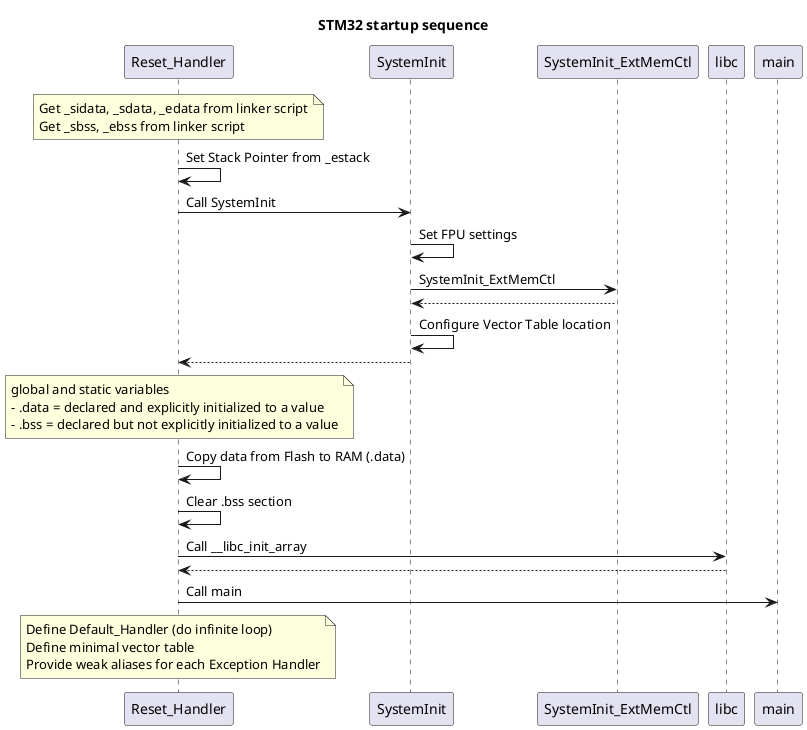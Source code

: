 @startuml "stm32 startup sequence"
title STM32 startup sequence

participant "Reset_Handler" as RH
participant "SystemInit" as SI
participant "SystemInit_ExtMemCtl" as SI_ExMem
participant "libc" as libc
participant "main" as main

note over RH
Get _sidata, _sdata, _edata from linker script
Get _sbss, _ebss from linker script
end note

RH -> RH: Set Stack Pointer from _estack
RH -> SI: Call SystemInit
SI -> SI: Set FPU settings
SI -> SI_ExMem: SystemInit_ExtMemCtl
return
SI -> SI: Configure Vector Table location
RH <-- SI
note over RH
global and static variables
- .data = declared and explicitly initialized to a value
- .bss = declared but not explicitly initialized to a value
end note
RH -> RH: Copy data from Flash to RAM (.data)
RH -> RH: Clear .bss section
RH -> libc: Call __libc_init_array
return
RH -> main: Call main

note over of RH
Define Default_Handler (do infinite loop)
Define minimal vector table
Provide weak aliases for each Exception Handler
end note
' global and static variables
' .data = declared and explicitly initialized to a value
' .bss = declared but not explicitly initialized to a value

@enduml
